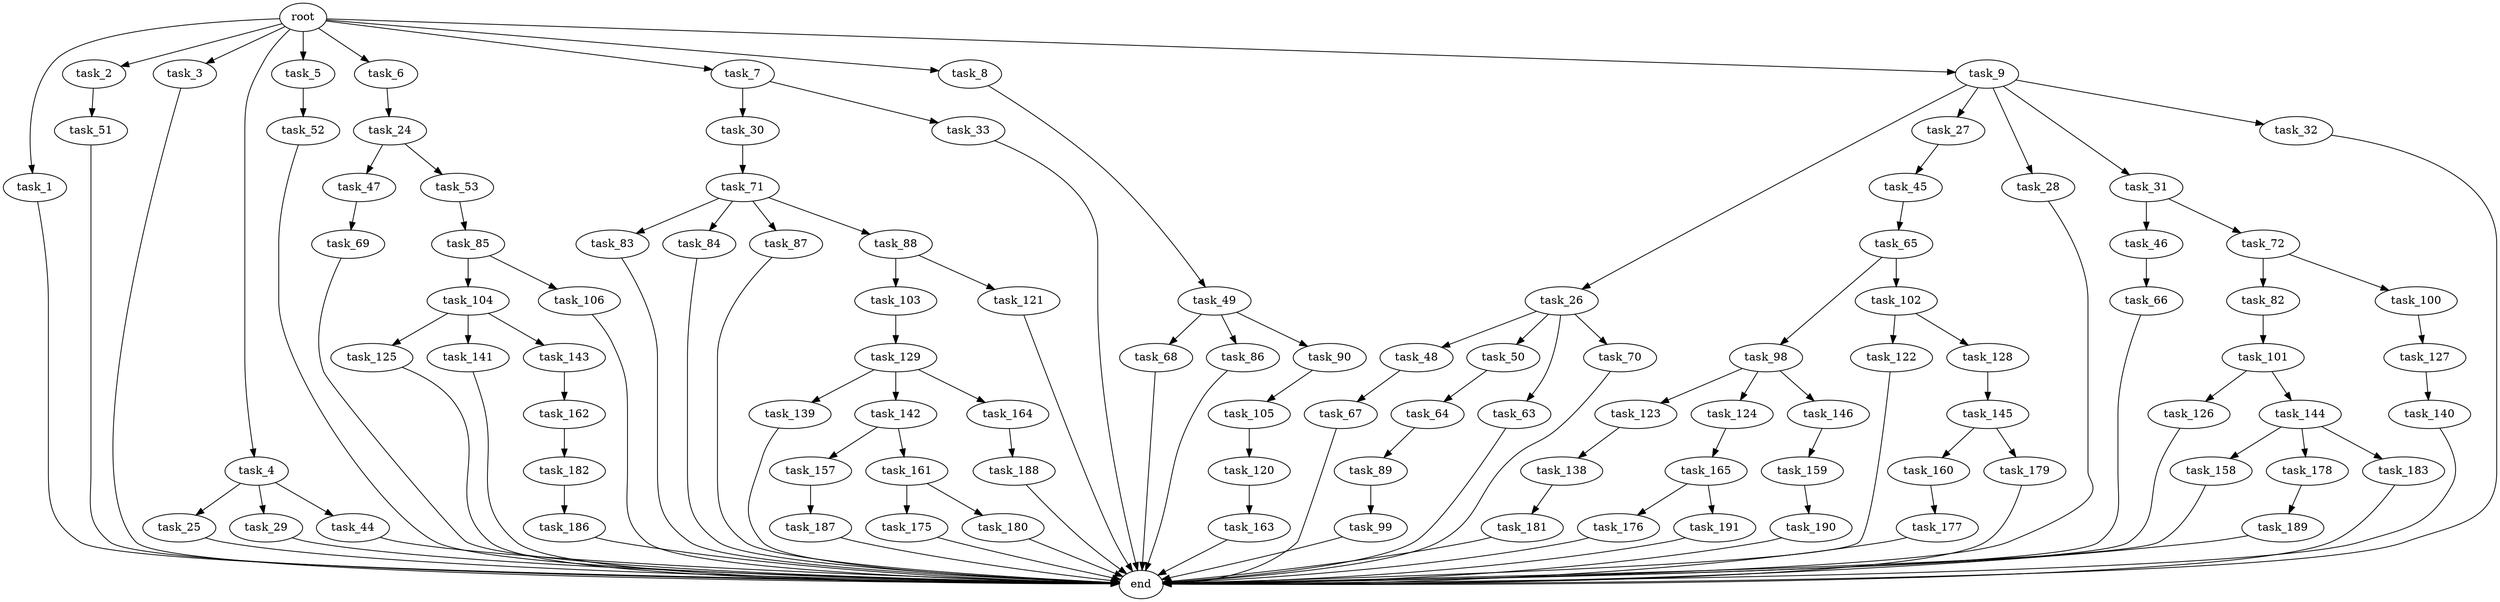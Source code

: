 digraph G {
  root [size="0.000000"];
  task_1 [size="10.240000"];
  task_2 [size="10.240000"];
  task_3 [size="10.240000"];
  task_4 [size="10.240000"];
  task_5 [size="10.240000"];
  task_6 [size="10.240000"];
  task_7 [size="10.240000"];
  task_8 [size="10.240000"];
  task_9 [size="10.240000"];
  task_24 [size="4209067950.080000"];
  task_25 [size="4209067950.080000"];
  task_26 [size="3092376453.120000"];
  task_27 [size="3092376453.120000"];
  task_28 [size="3092376453.120000"];
  task_29 [size="4209067950.080000"];
  task_30 [size="1374389534.720000"];
  task_31 [size="3092376453.120000"];
  task_32 [size="3092376453.120000"];
  task_33 [size="1374389534.720000"];
  task_44 [size="4209067950.080000"];
  task_45 [size="1374389534.720000"];
  task_46 [size="2147483648.000000"];
  task_47 [size="5497558138.880000"];
  task_48 [size="1374389534.720000"];
  task_49 [size="2147483648.000000"];
  task_50 [size="1374389534.720000"];
  task_51 [size="8589934592.000000"];
  task_52 [size="6957847019.520000"];
  task_53 [size="5497558138.880000"];
  task_63 [size="1374389534.720000"];
  task_64 [size="1374389534.720000"];
  task_65 [size="773094113.280000"];
  task_66 [size="2147483648.000000"];
  task_67 [size="5497558138.880000"];
  task_68 [size="773094113.280000"];
  task_69 [size="4209067950.080000"];
  task_70 [size="1374389534.720000"];
  task_71 [size="4209067950.080000"];
  task_72 [size="2147483648.000000"];
  task_82 [size="1374389534.720000"];
  task_83 [size="1374389534.720000"];
  task_84 [size="1374389534.720000"];
  task_85 [size="773094113.280000"];
  task_86 [size="773094113.280000"];
  task_87 [size="1374389534.720000"];
  task_88 [size="1374389534.720000"];
  task_89 [size="2147483648.000000"];
  task_90 [size="773094113.280000"];
  task_98 [size="5497558138.880000"];
  task_99 [size="2147483648.000000"];
  task_100 [size="1374389534.720000"];
  task_101 [size="343597383.680000"];
  task_102 [size="5497558138.880000"];
  task_103 [size="4209067950.080000"];
  task_104 [size="6957847019.520000"];
  task_105 [size="343597383.680000"];
  task_106 [size="6957847019.520000"];
  task_120 [size="2147483648.000000"];
  task_121 [size="4209067950.080000"];
  task_122 [size="1374389534.720000"];
  task_123 [size="343597383.680000"];
  task_124 [size="343597383.680000"];
  task_125 [size="343597383.680000"];
  task_126 [size="5497558138.880000"];
  task_127 [size="343597383.680000"];
  task_128 [size="1374389534.720000"];
  task_129 [size="2147483648.000000"];
  task_138 [size="4209067950.080000"];
  task_139 [size="3092376453.120000"];
  task_140 [size="6957847019.520000"];
  task_141 [size="343597383.680000"];
  task_142 [size="3092376453.120000"];
  task_143 [size="343597383.680000"];
  task_144 [size="5497558138.880000"];
  task_145 [size="3092376453.120000"];
  task_146 [size="343597383.680000"];
  task_157 [size="5497558138.880000"];
  task_158 [size="2147483648.000000"];
  task_159 [size="5497558138.880000"];
  task_160 [size="343597383.680000"];
  task_161 [size="5497558138.880000"];
  task_162 [size="773094113.280000"];
  task_163 [size="5497558138.880000"];
  task_164 [size="3092376453.120000"];
  task_165 [size="1374389534.720000"];
  task_175 [size="4209067950.080000"];
  task_176 [size="773094113.280000"];
  task_177 [size="343597383.680000"];
  task_178 [size="2147483648.000000"];
  task_179 [size="343597383.680000"];
  task_180 [size="4209067950.080000"];
  task_181 [size="773094113.280000"];
  task_182 [size="8589934592.000000"];
  task_183 [size="2147483648.000000"];
  task_186 [size="2147483648.000000"];
  task_187 [size="3092376453.120000"];
  task_188 [size="4209067950.080000"];
  task_189 [size="4209067950.080000"];
  task_190 [size="343597383.680000"];
  task_191 [size="773094113.280000"];
  end [size="0.000000"];

  root -> task_1 [size="1.000000"];
  root -> task_2 [size="1.000000"];
  root -> task_3 [size="1.000000"];
  root -> task_4 [size="1.000000"];
  root -> task_5 [size="1.000000"];
  root -> task_6 [size="1.000000"];
  root -> task_7 [size="1.000000"];
  root -> task_8 [size="1.000000"];
  root -> task_9 [size="1.000000"];
  task_1 -> end [size="1.000000"];
  task_2 -> task_51 [size="838860800.000000"];
  task_3 -> end [size="1.000000"];
  task_4 -> task_25 [size="411041792.000000"];
  task_4 -> task_29 [size="411041792.000000"];
  task_4 -> task_44 [size="411041792.000000"];
  task_5 -> task_52 [size="679477248.000000"];
  task_6 -> task_24 [size="411041792.000000"];
  task_7 -> task_30 [size="134217728.000000"];
  task_7 -> task_33 [size="134217728.000000"];
  task_8 -> task_49 [size="209715200.000000"];
  task_9 -> task_26 [size="301989888.000000"];
  task_9 -> task_27 [size="301989888.000000"];
  task_9 -> task_28 [size="301989888.000000"];
  task_9 -> task_31 [size="301989888.000000"];
  task_9 -> task_32 [size="301989888.000000"];
  task_24 -> task_47 [size="536870912.000000"];
  task_24 -> task_53 [size="536870912.000000"];
  task_25 -> end [size="1.000000"];
  task_26 -> task_48 [size="134217728.000000"];
  task_26 -> task_50 [size="134217728.000000"];
  task_26 -> task_63 [size="134217728.000000"];
  task_26 -> task_70 [size="134217728.000000"];
  task_27 -> task_45 [size="134217728.000000"];
  task_28 -> end [size="1.000000"];
  task_29 -> end [size="1.000000"];
  task_30 -> task_71 [size="411041792.000000"];
  task_31 -> task_46 [size="209715200.000000"];
  task_31 -> task_72 [size="209715200.000000"];
  task_32 -> end [size="1.000000"];
  task_33 -> end [size="1.000000"];
  task_44 -> end [size="1.000000"];
  task_45 -> task_65 [size="75497472.000000"];
  task_46 -> task_66 [size="209715200.000000"];
  task_47 -> task_69 [size="411041792.000000"];
  task_48 -> task_67 [size="536870912.000000"];
  task_49 -> task_68 [size="75497472.000000"];
  task_49 -> task_86 [size="75497472.000000"];
  task_49 -> task_90 [size="75497472.000000"];
  task_50 -> task_64 [size="134217728.000000"];
  task_51 -> end [size="1.000000"];
  task_52 -> end [size="1.000000"];
  task_53 -> task_85 [size="75497472.000000"];
  task_63 -> end [size="1.000000"];
  task_64 -> task_89 [size="209715200.000000"];
  task_65 -> task_98 [size="536870912.000000"];
  task_65 -> task_102 [size="536870912.000000"];
  task_66 -> end [size="1.000000"];
  task_67 -> end [size="1.000000"];
  task_68 -> end [size="1.000000"];
  task_69 -> end [size="1.000000"];
  task_70 -> end [size="1.000000"];
  task_71 -> task_83 [size="134217728.000000"];
  task_71 -> task_84 [size="134217728.000000"];
  task_71 -> task_87 [size="134217728.000000"];
  task_71 -> task_88 [size="134217728.000000"];
  task_72 -> task_82 [size="134217728.000000"];
  task_72 -> task_100 [size="134217728.000000"];
  task_82 -> task_101 [size="33554432.000000"];
  task_83 -> end [size="1.000000"];
  task_84 -> end [size="1.000000"];
  task_85 -> task_104 [size="679477248.000000"];
  task_85 -> task_106 [size="679477248.000000"];
  task_86 -> end [size="1.000000"];
  task_87 -> end [size="1.000000"];
  task_88 -> task_103 [size="411041792.000000"];
  task_88 -> task_121 [size="411041792.000000"];
  task_89 -> task_99 [size="209715200.000000"];
  task_90 -> task_105 [size="33554432.000000"];
  task_98 -> task_123 [size="33554432.000000"];
  task_98 -> task_124 [size="33554432.000000"];
  task_98 -> task_146 [size="33554432.000000"];
  task_99 -> end [size="1.000000"];
  task_100 -> task_127 [size="33554432.000000"];
  task_101 -> task_126 [size="536870912.000000"];
  task_101 -> task_144 [size="536870912.000000"];
  task_102 -> task_122 [size="134217728.000000"];
  task_102 -> task_128 [size="134217728.000000"];
  task_103 -> task_129 [size="209715200.000000"];
  task_104 -> task_125 [size="33554432.000000"];
  task_104 -> task_141 [size="33554432.000000"];
  task_104 -> task_143 [size="33554432.000000"];
  task_105 -> task_120 [size="209715200.000000"];
  task_106 -> end [size="1.000000"];
  task_120 -> task_163 [size="536870912.000000"];
  task_121 -> end [size="1.000000"];
  task_122 -> end [size="1.000000"];
  task_123 -> task_138 [size="411041792.000000"];
  task_124 -> task_165 [size="134217728.000000"];
  task_125 -> end [size="1.000000"];
  task_126 -> end [size="1.000000"];
  task_127 -> task_140 [size="679477248.000000"];
  task_128 -> task_145 [size="301989888.000000"];
  task_129 -> task_139 [size="301989888.000000"];
  task_129 -> task_142 [size="301989888.000000"];
  task_129 -> task_164 [size="301989888.000000"];
  task_138 -> task_181 [size="75497472.000000"];
  task_139 -> end [size="1.000000"];
  task_140 -> end [size="1.000000"];
  task_141 -> end [size="1.000000"];
  task_142 -> task_157 [size="536870912.000000"];
  task_142 -> task_161 [size="536870912.000000"];
  task_143 -> task_162 [size="75497472.000000"];
  task_144 -> task_158 [size="209715200.000000"];
  task_144 -> task_178 [size="209715200.000000"];
  task_144 -> task_183 [size="209715200.000000"];
  task_145 -> task_160 [size="33554432.000000"];
  task_145 -> task_179 [size="33554432.000000"];
  task_146 -> task_159 [size="536870912.000000"];
  task_157 -> task_187 [size="301989888.000000"];
  task_158 -> end [size="1.000000"];
  task_159 -> task_190 [size="33554432.000000"];
  task_160 -> task_177 [size="33554432.000000"];
  task_161 -> task_175 [size="411041792.000000"];
  task_161 -> task_180 [size="411041792.000000"];
  task_162 -> task_182 [size="838860800.000000"];
  task_163 -> end [size="1.000000"];
  task_164 -> task_188 [size="411041792.000000"];
  task_165 -> task_176 [size="75497472.000000"];
  task_165 -> task_191 [size="75497472.000000"];
  task_175 -> end [size="1.000000"];
  task_176 -> end [size="1.000000"];
  task_177 -> end [size="1.000000"];
  task_178 -> task_189 [size="411041792.000000"];
  task_179 -> end [size="1.000000"];
  task_180 -> end [size="1.000000"];
  task_181 -> end [size="1.000000"];
  task_182 -> task_186 [size="209715200.000000"];
  task_183 -> end [size="1.000000"];
  task_186 -> end [size="1.000000"];
  task_187 -> end [size="1.000000"];
  task_188 -> end [size="1.000000"];
  task_189 -> end [size="1.000000"];
  task_190 -> end [size="1.000000"];
  task_191 -> end [size="1.000000"];
}

